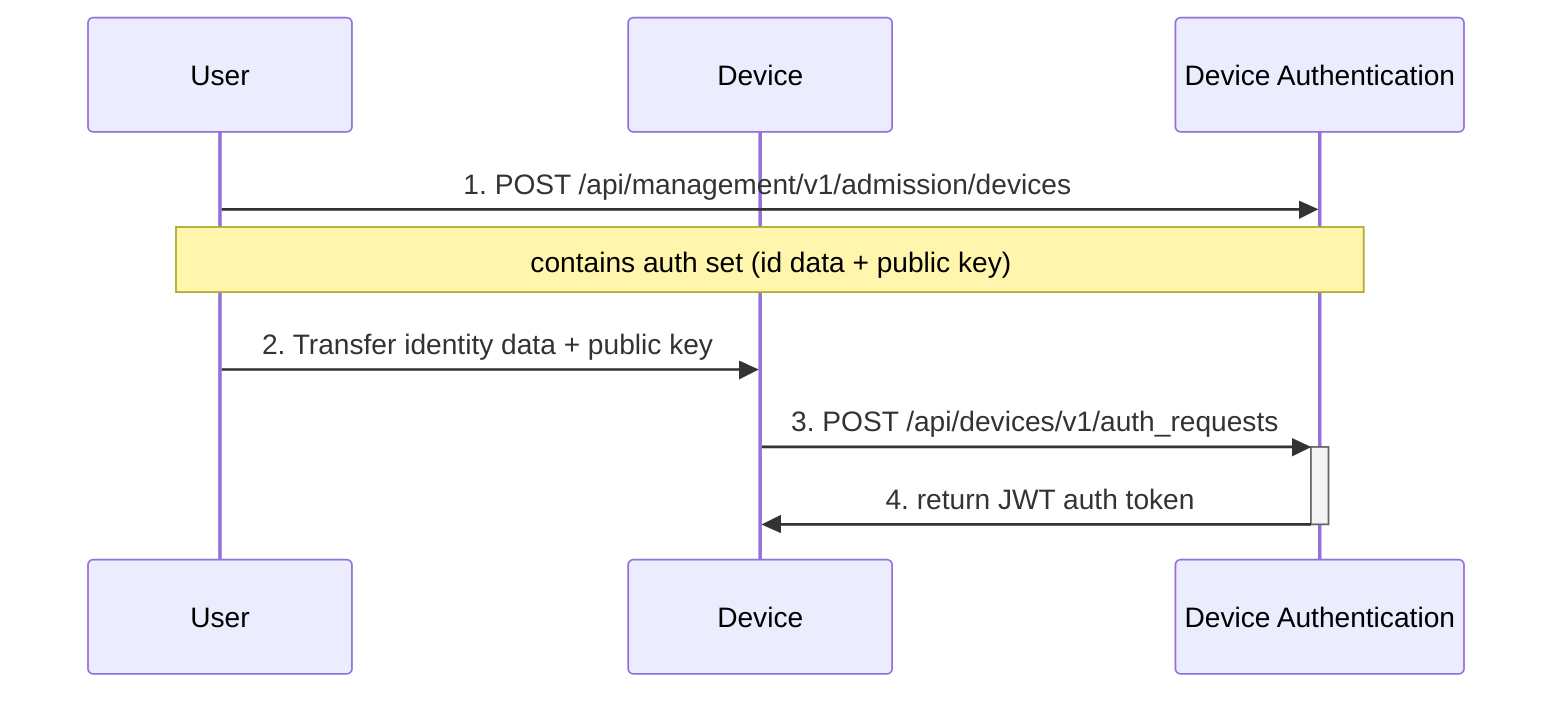 sequenceDiagram
    participant User
    participant Device
    participant Device Authentication

    User->>Device Authentication: 1. POST /api/management/v1/admission/devices
    Note over User,Device Authentication: contains auth set (id data + public key)
    User->>Device: 2. Transfer identity data + public key
    Device->>+Device Authentication: 3. POST /api/devices/v1/auth_requests
    Device Authentication->>-Device: 4. return JWT auth token